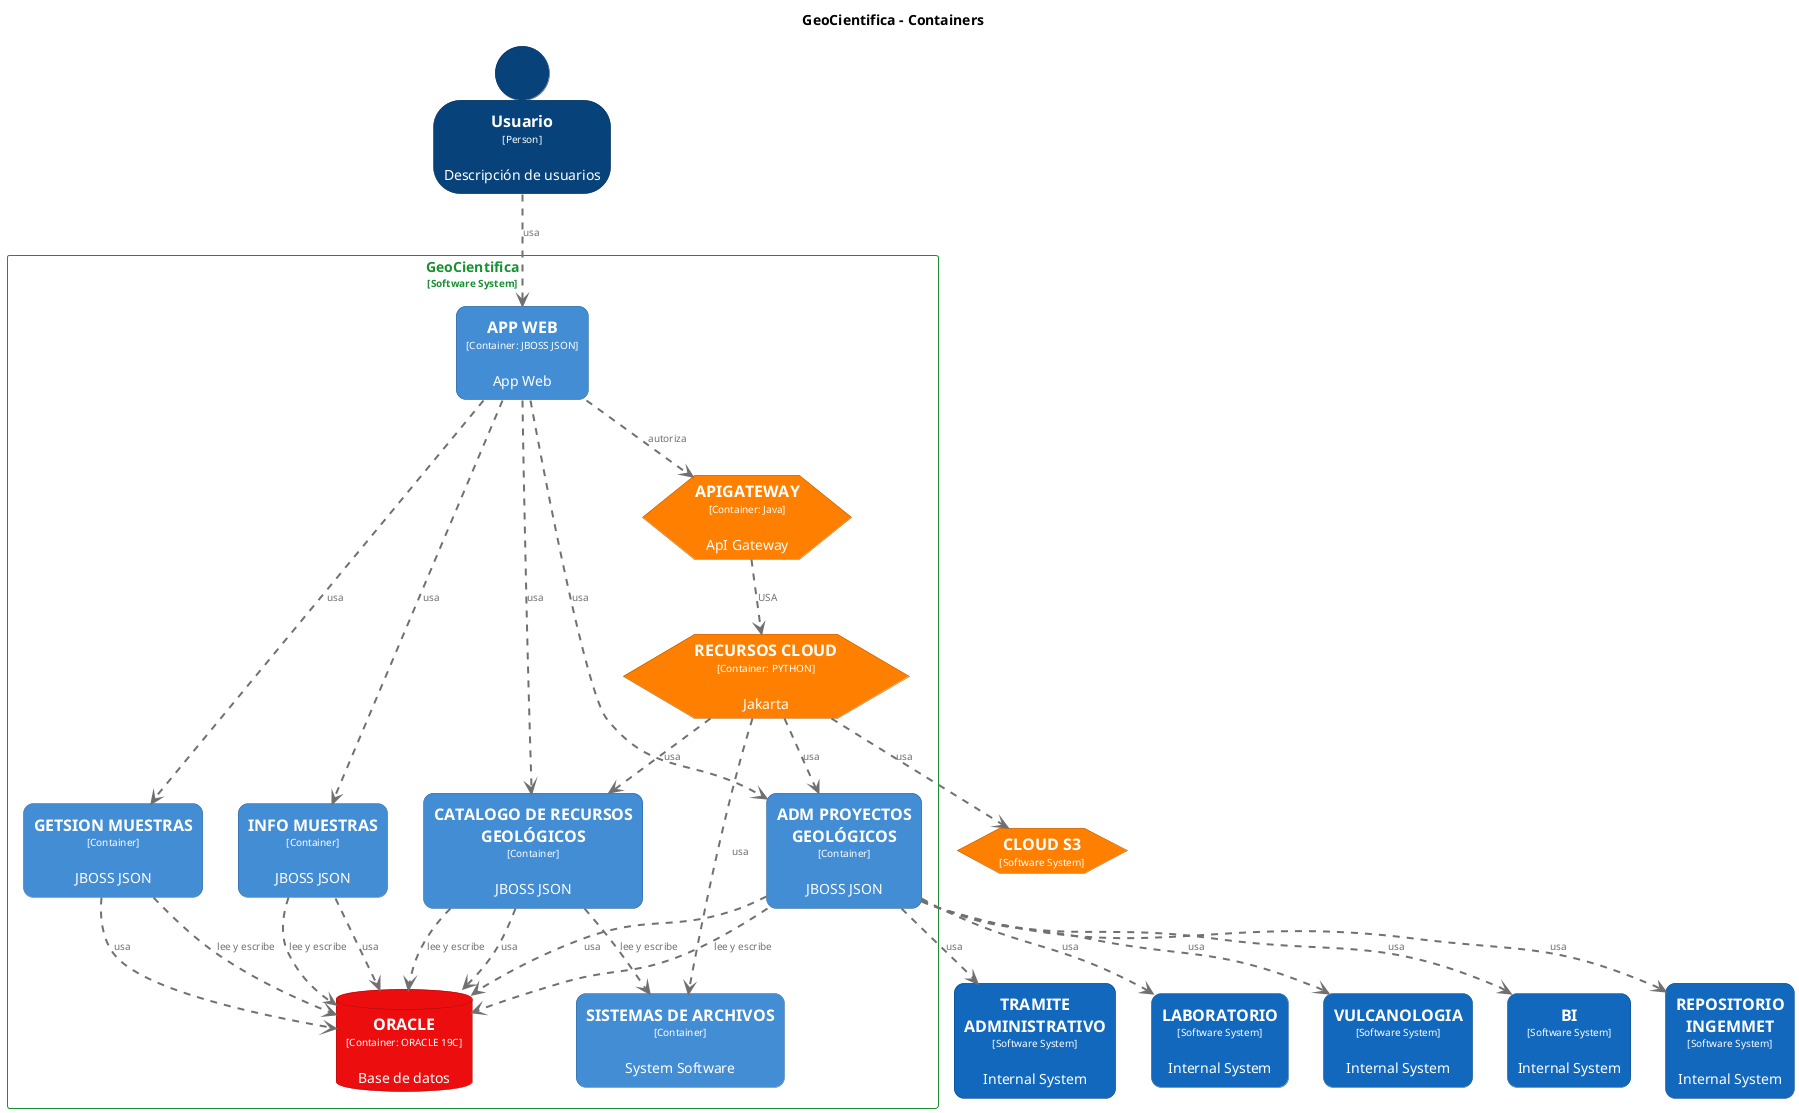 @startuml
set separator none
title GeoCientifica - Containers

top to bottom direction

skinparam {
  arrowFontSize 10
  defaultTextAlignment center
  wrapWidth 200
  maxMessageSize 100
}

hide stereotype

skinparam rectangle<<GeoCientifica.ADMPROYECTOSGEOLÓGICOS>> {
  BackgroundColor #438dd5
  FontColor #ffffff
  BorderColor #2e6295
  roundCorner 20
  shadowing false
}
skinparam hexagon<<GeoCientifica.APIGATEWAY>> {
  BackgroundColor #ff8000
  FontColor #ffffff
  BorderColor #b25900
  shadowing false
}
skinparam rectangle<<GeoCientifica.APPWEB>> {
  BackgroundColor #438dd5
  FontColor #ffffff
  BorderColor #2e6295
  roundCorner 20
  shadowing false
}
skinparam rectangle<<BI>> {
  BackgroundColor #1168bd
  FontColor #ffffff
  BorderColor #0b4884
  roundCorner 20
  shadowing false
}
skinparam rectangle<<GeoCientifica.CATALOGODERECURSOSGEOLÓGICOS>> {
  BackgroundColor #438dd5
  FontColor #ffffff
  BorderColor #2e6295
  roundCorner 20
  shadowing false
}
skinparam hexagon<<CLOUDS3>> {
  BackgroundColor #ff8000
  FontColor #ffffff
  BorderColor #b25900
  shadowing false
}
skinparam rectangle<<GeoCientifica.GETSIONMUESTRAS>> {
  BackgroundColor #438dd5
  FontColor #ffffff
  BorderColor #2e6295
  roundCorner 20
  shadowing false
}
skinparam rectangle<<GeoCientifica.INFOMUESTRAS>> {
  BackgroundColor #438dd5
  FontColor #ffffff
  BorderColor #2e6295
  roundCorner 20
  shadowing false
}
skinparam rectangle<<LABORATORIO>> {
  BackgroundColor #1168bd
  FontColor #ffffff
  BorderColor #0b4884
  roundCorner 20
  shadowing false
}
skinparam database<<GeoCientifica.ORACLE>> {
  BackgroundColor #ec0e0e
  FontColor #ffffff
  BorderColor #a50909
  shadowing false
}
skinparam hexagon<<GeoCientifica.RECURSOSCLOUD>> {
  BackgroundColor #ff8000
  FontColor #ffffff
  BorderColor #b25900
  shadowing false
}
skinparam rectangle<<REPOSITORIOINGEMMET>> {
  BackgroundColor #1168bd
  FontColor #ffffff
  BorderColor #0b4884
  roundCorner 20
  shadowing false
}
skinparam rectangle<<GeoCientifica.SISTEMASDEARCHIVOS>> {
  BackgroundColor #438dd5
  FontColor #ffffff
  BorderColor #2e6295
  roundCorner 20
  shadowing false
}
skinparam rectangle<<TRAMITEADMINISTRATIVO>> {
  BackgroundColor #1168bd
  FontColor #ffffff
  BorderColor #0b4884
  roundCorner 20
  shadowing false
}
skinparam person<<Usuario>> {
  BackgroundColor #08427b
  FontColor #ffffff
  BorderColor #052e56
  shadowing false
}
skinparam rectangle<<VULCANOLOGIA>> {
  BackgroundColor #1168bd
  FontColor #ffffff
  BorderColor #0b4884
  roundCorner 20
  shadowing false
}
skinparam rectangle<<GeoCientifica>> {
  BorderColor #1a9032
  FontColor #1a9032
  shadowing false
}

person "==Usuario\n<size:10>[Person]</size>\n\nDescripción de usuarios" <<Usuario>> as Usuario
rectangle "==TRAMITE ADMINISTRATIVO\n<size:10>[Software System]</size>\n\nInternal System" <<TRAMITEADMINISTRATIVO>> as TRAMITEADMINISTRATIVO
rectangle "==LABORATORIO\n<size:10>[Software System]</size>\n\nInternal System" <<LABORATORIO>> as LABORATORIO
rectangle "==VULCANOLOGIA\n<size:10>[Software System]</size>\n\nInternal System" <<VULCANOLOGIA>> as VULCANOLOGIA
rectangle "==BI\n<size:10>[Software System]</size>\n\nInternal System" <<BI>> as BI
rectangle "==REPOSITORIO INGEMMET\n<size:10>[Software System]</size>\n\nInternal System" <<REPOSITORIOINGEMMET>> as REPOSITORIOINGEMMET
hexagon "==CLOUD S3\n<size:10>[Software System]</size>" <<CLOUDS3>> as CLOUDS3

rectangle "GeoCientifica\n<size:10>[Software System]</size>" <<GeoCientifica>> {
  rectangle "==SISTEMAS DE ARCHIVOS\n<size:10>[Container]</size>\n\nSystem Software" <<GeoCientifica.SISTEMASDEARCHIVOS>> as GeoCientifica.SISTEMASDEARCHIVOS
  rectangle "==ADM PROYECTOS GEOLÓGICOS\n<size:10>[Container]</size>\n\nJBOSS JSON" <<GeoCientifica.ADMPROYECTOSGEOLÓGICOS>> as GeoCientifica.ADMPROYECTOSGEOLÓGICOS
  rectangle "==APP WEB\n<size:10>[Container: JBOSS JSON]</size>\n\nApp Web" <<GeoCientifica.APPWEB>> as GeoCientifica.APPWEB
  hexagon "==APIGATEWAY\n<size:10>[Container: Java]</size>\n\nApI Gateway" <<GeoCientifica.APIGATEWAY>> as GeoCientifica.APIGATEWAY
  hexagon "==RECURSOS CLOUD\n<size:10>[Container: PYTHON]</size>\n\nJakarta" <<GeoCientifica.RECURSOSCLOUD>> as GeoCientifica.RECURSOSCLOUD
  database "==ORACLE\n<size:10>[Container: ORACLE 19C]</size>\n\nBase de datos" <<GeoCientifica.ORACLE>> as GeoCientifica.ORACLE
  rectangle "==INFO MUESTRAS\n<size:10>[Container]</size>\n\nJBOSS JSON" <<GeoCientifica.INFOMUESTRAS>> as GeoCientifica.INFOMUESTRAS
  rectangle "==GETSION MUESTRAS\n<size:10>[Container]</size>\n\nJBOSS JSON" <<GeoCientifica.GETSIONMUESTRAS>> as GeoCientifica.GETSIONMUESTRAS
  rectangle "==CATALOGO DE RECURSOS GEOLÓGICOS\n<size:10>[Container]</size>\n\nJBOSS JSON" <<GeoCientifica.CATALOGODERECURSOSGEOLÓGICOS>> as GeoCientifica.CATALOGODERECURSOSGEOLÓGICOS
}

GeoCientifica.APIGATEWAY .[#707070,thickness=2].> GeoCientifica.RECURSOSCLOUD : "<color:#707070>USA"
GeoCientifica.RECURSOSCLOUD .[#707070,thickness=2].> CLOUDS3 : "<color:#707070>usa"
GeoCientifica.RECURSOSCLOUD .[#707070,thickness=2].> GeoCientifica.SISTEMASDEARCHIVOS : "<color:#707070>usa"
GeoCientifica.RECURSOSCLOUD .[#707070,thickness=2].> GeoCientifica.CATALOGODERECURSOSGEOLÓGICOS : "<color:#707070>usa"
GeoCientifica.INFOMUESTRAS .[#707070,thickness=2].> GeoCientifica.ORACLE : "<color:#707070>usa"
GeoCientifica.GETSIONMUESTRAS .[#707070,thickness=2].> GeoCientifica.ORACLE : "<color:#707070>usa"
GeoCientifica.CATALOGODERECURSOSGEOLÓGICOS .[#707070,thickness=2].> GeoCientifica.ORACLE : "<color:#707070>usa"
GeoCientifica.ADMPROYECTOSGEOLÓGICOS .[#707070,thickness=2].> GeoCientifica.ORACLE : "<color:#707070>usa"
Usuario .[#707070,thickness=2].> GeoCientifica.APPWEB : "<color:#707070>usa"
GeoCientifica.APPWEB .[#707070,thickness=2].> GeoCientifica.INFOMUESTRAS : "<color:#707070>usa"
GeoCientifica.APPWEB .[#707070,thickness=2].> GeoCientifica.GETSIONMUESTRAS : "<color:#707070>usa"
GeoCientifica.APPWEB .[#707070,thickness=2].> GeoCientifica.CATALOGODERECURSOSGEOLÓGICOS : "<color:#707070>usa"
GeoCientifica.APPWEB .[#707070,thickness=2].> GeoCientifica.ADMPROYECTOSGEOLÓGICOS : "<color:#707070>usa"
GeoCientifica.INFOMUESTRAS .[#707070,thickness=2].> GeoCientifica.ORACLE : "<color:#707070>lee y escribe"
GeoCientifica.GETSIONMUESTRAS .[#707070,thickness=2].> GeoCientifica.ORACLE : "<color:#707070>lee y escribe"
GeoCientifica.CATALOGODERECURSOSGEOLÓGICOS .[#707070,thickness=2].> GeoCientifica.ORACLE : "<color:#707070>lee y escribe"
GeoCientifica.ADMPROYECTOSGEOLÓGICOS .[#707070,thickness=2].> GeoCientifica.ORACLE : "<color:#707070>lee y escribe"
GeoCientifica.APPWEB .[#707070,thickness=2].> GeoCientifica.APIGATEWAY : "<color:#707070>autoriza"
GeoCientifica.CATALOGODERECURSOSGEOLÓGICOS .[#707070,thickness=2].> GeoCientifica.SISTEMASDEARCHIVOS : "<color:#707070>lee y escribe"
GeoCientifica.ADMPROYECTOSGEOLÓGICOS .[#707070,thickness=2].> TRAMITEADMINISTRATIVO : "<color:#707070>usa"
GeoCientifica.ADMPROYECTOSGEOLÓGICOS .[#707070,thickness=2].> LABORATORIO : "<color:#707070>usa"
GeoCientifica.ADMPROYECTOSGEOLÓGICOS .[#707070,thickness=2].> VULCANOLOGIA : "<color:#707070>usa"
GeoCientifica.ADMPROYECTOSGEOLÓGICOS .[#707070,thickness=2].> BI : "<color:#707070>usa"
GeoCientifica.ADMPROYECTOSGEOLÓGICOS .[#707070,thickness=2].> REPOSITORIOINGEMMET : "<color:#707070>usa"
GeoCientifica.RECURSOSCLOUD .[#707070,thickness=2].> GeoCientifica.ADMPROYECTOSGEOLÓGICOS : "<color:#707070>usa"
@enduml
